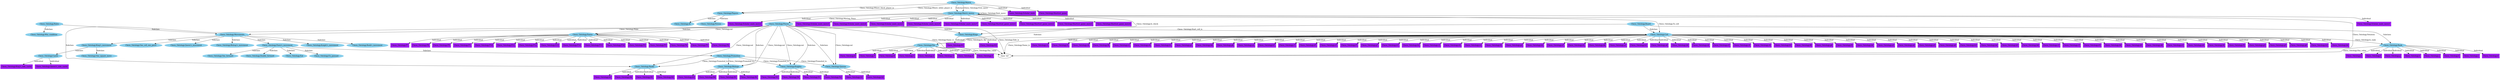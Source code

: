 digraph {
	"Chess_Ontology.Pieces" [color=skyblue shape=ellipse style=filled]
	"Chess_Ontology.Bishops" [color=skyblue shape=ellipse style=filled]
	"Chess_Ontology.Pieces" -> "Chess_Ontology.Bishops" [label=Subclass shape=normal]
	"Chess_Ontology.Board" [color=skyblue shape=ellipse style=filled]
	"Chess_Ontology.File" [color=skyblue shape=ellipse style=filled]
	"Chess_Ontology.Board" -> "Chess_Ontology.File" [label=Subclass shape=normal]
	"Chess_Ontology.Pieces" [color=skyblue shape=ellipse style=filled]
	"Chess_Ontology.Kings" [color=skyblue shape=ellipse style=filled]
	"Chess_Ontology.Pieces" -> "Chess_Ontology.Kings" [label=Subclass shape=normal]
	"Chess_Ontology.Pieces" [color=skyblue shape=ellipse style=filled]
	"Chess_Ontology.Knights" [color=skyblue shape=ellipse style=filled]
	"Chess_Ontology.Pieces" -> "Chess_Ontology.Knights" [label=Subclass shape=normal]
	"Chess_Ontology.Rules" [color=skyblue shape=ellipse style=filled]
	"Chess_Ontology.Movements" [color=skyblue shape=ellipse style=filled]
	"Chess_Ontology.Rules" -> "Chess_Ontology.Movements" [label=Subclass shape=normal]
	"Chess_Ontology.Pieces" [color=skyblue shape=ellipse style=filled]
	"Chess_Ontology.Pawns" [color=skyblue shape=ellipse style=filled]
	"Chess_Ontology.Pieces" -> "Chess_Ontology.Pawns" [label=Subclass shape=normal]
	"Chess_Ontology.Pieces" [color=skyblue shape=ellipse style=filled]
	"Chess_Ontology.Queens" [color=skyblue shape=ellipse style=filled]
	"Chess_Ontology.Pieces" -> "Chess_Ontology.Queens" [label=Subclass shape=normal]
	"Chess_Ontology.Board" [color=skyblue shape=ellipse style=filled]
	"Chess_Ontology.Rank" [color=skyblue shape=ellipse style=filled]
	"Chess_Ontology.Board" -> "Chess_Ontology.Rank" [label=Subclass shape=normal]
	"Chess_Ontology.Pieces" [color=skyblue shape=ellipse style=filled]
	"Chess_Ontology.Rooks" [color=skyblue shape=ellipse style=filled]
	"Chess_Ontology.Pieces" -> "Chess_Ontology.Rooks" [label=Subclass shape=normal]
	"Chess_Ontology.Rules" [color=skyblue shape=ellipse style=filled]
	"Chess_Ontology.Win_condition" [color=skyblue shape=ellipse style=filled]
	"Chess_Ontology.Rules" -> "Chess_Ontology.Win_condition" [label=Subclass shape=normal]
	"Chess_Ontology.Movements" [color=skyblue shape=ellipse style=filled]
	"Chess_Ontology.Bishop's_movement" [color=skyblue shape=ellipse style=filled]
	"Chess_Ontology.Movements" -> "Chess_Ontology.Bishop's_movement" [label=Subclass shape=normal]
	"Chess_Ontology.Movements" [color=skyblue shape=ellipse style=filled]
	"Chess_Ontology.King's_movement" [color=skyblue shape=ellipse style=filled]
	"Chess_Ontology.Movements" -> "Chess_Ontology.King's_movement" [label=Subclass shape=normal]
	"Chess_Ontology.Movements" [color=skyblue shape=ellipse style=filled]
	"Chess_Ontology.Knight's_movement" [color=skyblue shape=ellipse style=filled]
	"Chess_Ontology.Movements" -> "Chess_Ontology.Knight's_movement" [label=Subclass shape=normal]
	"Chess_Ontology.Movements" [color=skyblue shape=ellipse style=filled]
	"Chess_Ontology.Pawn's_movement" [color=skyblue shape=ellipse style=filled]
	"Chess_Ontology.Movements" -> "Chess_Ontology.Pawn's_movement" [label=Subclass shape=normal]
	"Chess_Ontology.Movements" [color=skyblue shape=ellipse style=filled]
	"Chess_Ontology.Rook's_movement" [color=skyblue shape=ellipse style=filled]
	"Chess_Ontology.Movements" -> "Chess_Ontology.Rook's_movement" [label=Subclass shape=normal]
	"Chess_Ontology.Players" [color=skyblue shape=ellipse style=filled]
	"Chess_Ontology.AI" [color=skyblue shape=ellipse style=filled]
	"Chess_Ontology.Players" -> "Chess_Ontology.AI" [label=Subclass shape=normal]
	"Chess_Ontology.King's_movement" [color=skyblue shape=ellipse style=filled]
	"Chess_Ontology.Castle" [color=skyblue shape=ellipse style=filled]
	"Chess_Ontology.King's_movement" -> "Chess_Ontology.Castle" [label=Subclass shape=normal]
	"Chess_Ontology.Board" [color=skyblue shape=ellipse style=filled]
	"Chess_Ontology.Cell" [color=skyblue shape=ellipse style=filled]
	"Chess_Ontology.Board" -> "Chess_Ontology.Cell" [label=Subclass shape=normal]
	"Chess_Ontology.Pawn's_movement" [color=skyblue shape=ellipse style=filled]
	"Chess_Ontology.Double_forward" [color=skyblue shape=ellipse style=filled]
	"Chess_Ontology.Pawn's_movement" -> "Chess_Ontology.Double_forward" [label=Subclass shape=normal]
	"Chess_Ontology.Pawn's_movement" [color=skyblue shape=ellipse style=filled]
	"Chess_Ontology.Eat" [color=skyblue shape=ellipse style=filled]
	"Chess_Ontology.Pawn's_movement" -> "Chess_Ontology.Eat" [label=Subclass shape=normal]
	"Chess_Ontology.Pawn's_movement" [color=skyblue shape=ellipse style=filled]
	"Chess_Ontology.En_passant" [color=skyblue shape=ellipse style=filled]
	"Chess_Ontology.Pawn's_movement" -> "Chess_Ontology.En_passant" [label=Subclass shape=normal]
	"Chess_Ontology.Match" [color=skyblue shape=ellipse style=filled]
	"Chess_Ontology.Match_moves" [color=skyblue shape=ellipse style=filled]
	"Chess_Ontology.Match" -> "Chess_Ontology.Match_moves" [label=Subclass shape=normal]
	"Chess_Ontology.Movements" [color=skyblue shape=ellipse style=filled]
	"Chess_Ontology.One_cell_one_piece" [color=skyblue shape=ellipse style=filled]
	"Chess_Ontology.Movements" -> "Chess_Ontology.One_cell_one_piece" [label=Subclass shape=normal]
	"Chess_Ontology.Pawn's_movement" [color=skyblue shape=ellipse style=filled]
	"Chess_Ontology.One_forward" [color=skyblue shape=ellipse style=filled]
	"Chess_Ontology.Pawn's_movement" -> "Chess_Ontology.One_forward" [label=Subclass shape=normal]
	"Chess_Ontology.King's_movement" [color=skyblue shape=ellipse style=filled]
	"Chess_Ontology.One_square_move" [color=skyblue shape=ellipse style=filled]
	"Chess_Ontology.King's_movement" -> "Chess_Ontology.One_square_move" [label=Subclass shape=normal]
	"Chess_Ontology.Players" [color=skyblue shape=ellipse style=filled]
	"Chess_Ontology.Person" [color=skyblue shape=ellipse style=filled]
	"Chess_Ontology.Players" -> "Chess_Ontology.Person" [label=Subclass shape=normal]
	"Chess_Ontology.Pawn's_movement" [color=skyblue shape=ellipse style=filled]
	"Chess_Ontology.Promotion" [color=skyblue shape=ellipse style=filled]
	"Chess_Ontology.Pawn's_movement" -> "Chess_Ontology.Promotion" [label=Subclass shape=normal]
	"Chess_Ontology.Movements" [color=skyblue shape=ellipse style=filled]
	"Chess_Ontology.Queen's_movement" [color=skyblue shape=ellipse style=filled]
	"Chess_Ontology.Movements" -> "Chess_Ontology.Queen's_movement" [label=Subclass shape=normal]
	"Chess_Ontology.Bishops" [color=skyblue shape=ellipse style=filled]
	"Chess_Ontology.B1" [color=purple shape=box style=filled]
	"Chess_Ontology.Bishops" -> "Chess_Ontology.B1" [label=Individual shape=normal]
	"Chess_Ontology.Cell" [color=skyblue shape=ellipse style=filled]
	"Chess_Ontology.c1" [color=purple shape=box style=filled]
	"Chess_Ontology.Cell" -> "Chess_Ontology.c1" [label=Individual shape=normal]
	"Chess_Ontology.Bishops" [color=skyblue shape=ellipse style=filled]
	"Chess_Ontology.B2" [color=purple shape=box style=filled]
	"Chess_Ontology.Bishops" -> "Chess_Ontology.B2" [label=Individual shape=normal]
	"Chess_Ontology.Cell" [color=skyblue shape=ellipse style=filled]
	"Chess_Ontology.f1" [color=purple shape=box style=filled]
	"Chess_Ontology.Cell" -> "Chess_Ontology.f1" [label=Individual shape=normal]
	"Chess_Ontology.Bishops" [color=skyblue shape=ellipse style=filled]
	"Chess_Ontology.B3" [color=purple shape=box style=filled]
	"Chess_Ontology.Bishops" -> "Chess_Ontology.B3" [label=Individual shape=normal]
	"Chess_Ontology.Cell" [color=skyblue shape=ellipse style=filled]
	"Chess_Ontology.c8" [color=purple shape=box style=filled]
	"Chess_Ontology.Cell" -> "Chess_Ontology.c8" [label=Individual shape=normal]
	"Chess_Ontology.Bishops" [color=skyblue shape=ellipse style=filled]
	"Chess_Ontology.B4" [color=purple shape=box style=filled]
	"Chess_Ontology.Bishops" -> "Chess_Ontology.B4" [label=Individual shape=normal]
	"Chess_Ontology.Cell" [color=skyblue shape=ellipse style=filled]
	"Chess_Ontology.f8" [color=purple shape=box style=filled]
	"Chess_Ontology.Cell" -> "Chess_Ontology.f8" [label=Individual shape=normal]
	"Chess_Ontology.Kings" [color=skyblue shape=ellipse style=filled]
	"Chess_Ontology.K1" [color=purple shape=box style=filled]
	"Chess_Ontology.Kings" -> "Chess_Ontology.K1" [label=Individual shape=normal]
	"Chess_Ontology.Cell" [color=skyblue shape=ellipse style=filled]
	"Chess_Ontology.e1" [color=purple shape=box style=filled]
	"Chess_Ontology.Cell" -> "Chess_Ontology.e1" [label=Individual shape=normal]
	"Chess_Ontology.Kings" [color=skyblue shape=ellipse style=filled]
	"Chess_Ontology.K2" [color=purple shape=box style=filled]
	"Chess_Ontology.Kings" -> "Chess_Ontology.K2" [label=Individual shape=normal]
	"Chess_Ontology.Cell" [color=skyblue shape=ellipse style=filled]
	"Chess_Ontology.e8" [color=purple shape=box style=filled]
	"Chess_Ontology.Cell" -> "Chess_Ontology.e8" [label=Individual shape=normal]
	"Chess_Ontology.Knights" [color=skyblue shape=ellipse style=filled]
	"Chess_Ontology.N1" [color=purple shape=box style=filled]
	"Chess_Ontology.Knights" -> "Chess_Ontology.N1" [label=Individual shape=normal]
	"Chess_Ontology.Cell" [color=skyblue shape=ellipse style=filled]
	"Chess_Ontology.b1" [color=purple shape=box style=filled]
	"Chess_Ontology.Cell" -> "Chess_Ontology.b1" [label=Individual shape=normal]
	"Chess_Ontology.Knights" [color=skyblue shape=ellipse style=filled]
	"Chess_Ontology.N2" [color=purple shape=box style=filled]
	"Chess_Ontology.Knights" -> "Chess_Ontology.N2" [label=Individual shape=normal]
	"Chess_Ontology.Cell" [color=skyblue shape=ellipse style=filled]
	"Chess_Ontology.g1" [color=purple shape=box style=filled]
	"Chess_Ontology.Cell" -> "Chess_Ontology.g1" [label=Individual shape=normal]
	"Chess_Ontology.Knights" [color=skyblue shape=ellipse style=filled]
	"Chess_Ontology.N3" [color=purple shape=box style=filled]
	"Chess_Ontology.Knights" -> "Chess_Ontology.N3" [label=Individual shape=normal]
	"Chess_Ontology.Cell" [color=skyblue shape=ellipse style=filled]
	"Chess_Ontology.b8" [color=purple shape=box style=filled]
	"Chess_Ontology.Cell" -> "Chess_Ontology.b8" [label=Individual shape=normal]
	"Chess_Ontology.Knights" [color=skyblue shape=ellipse style=filled]
	"Chess_Ontology.N4" [color=purple shape=box style=filled]
	"Chess_Ontology.Knights" -> "Chess_Ontology.N4" [label=Individual shape=normal]
	"Chess_Ontology.Cell" [color=skyblue shape=ellipse style=filled]
	"Chess_Ontology.g8" [color=purple shape=box style=filled]
	"Chess_Ontology.Cell" -> "Chess_Ontology.g8" [label=Individual shape=normal]
	"Chess_Ontology.Pawns" [color=skyblue shape=ellipse style=filled]
	"Chess_Ontology.P1" [color=purple shape=box style=filled]
	"Chess_Ontology.Pawns" -> "Chess_Ontology.P1" [label=Individual shape=normal]
	"Chess_Ontology.Cell" [color=skyblue shape=ellipse style=filled]
	"Chess_Ontology.a2" [color=purple shape=box style=filled]
	"Chess_Ontology.Cell" -> "Chess_Ontology.a2" [label=Individual shape=normal]
	"Chess_Ontology.Pawns" [color=skyblue shape=ellipse style=filled]
	"Chess_Ontology.P10" [color=purple shape=box style=filled]
	"Chess_Ontology.Pawns" -> "Chess_Ontology.P10" [label=Individual shape=normal]
	"Chess_Ontology.Cell" [color=skyblue shape=ellipse style=filled]
	"Chess_Ontology.b7" [color=purple shape=box style=filled]
	"Chess_Ontology.Cell" -> "Chess_Ontology.b7" [label=Individual shape=normal]
	"Chess_Ontology.Pawns" [color=skyblue shape=ellipse style=filled]
	"Chess_Ontology.P11" [color=purple shape=box style=filled]
	"Chess_Ontology.Pawns" -> "Chess_Ontology.P11" [label=Individual shape=normal]
	"Chess_Ontology.Cell" [color=skyblue shape=ellipse style=filled]
	"Chess_Ontology.c7" [color=purple shape=box style=filled]
	"Chess_Ontology.Cell" -> "Chess_Ontology.c7" [label=Individual shape=normal]
	"Chess_Ontology.Pawns" [color=skyblue shape=ellipse style=filled]
	"Chess_Ontology.P12" [color=purple shape=box style=filled]
	"Chess_Ontology.Pawns" -> "Chess_Ontology.P12" [label=Individual shape=normal]
	"Chess_Ontology.Cell" [color=skyblue shape=ellipse style=filled]
	"Chess_Ontology.d7" [color=purple shape=box style=filled]
	"Chess_Ontology.Cell" -> "Chess_Ontology.d7" [label=Individual shape=normal]
	"Chess_Ontology.Pawns" [color=skyblue shape=ellipse style=filled]
	"Chess_Ontology.P13" [color=purple shape=box style=filled]
	"Chess_Ontology.Pawns" -> "Chess_Ontology.P13" [label=Individual shape=normal]
	"Chess_Ontology.Cell" [color=skyblue shape=ellipse style=filled]
	"Chess_Ontology.e7" [color=purple shape=box style=filled]
	"Chess_Ontology.Cell" -> "Chess_Ontology.e7" [label=Individual shape=normal]
	"Chess_Ontology.Pawns" [color=skyblue shape=ellipse style=filled]
	"Chess_Ontology.P14" [color=purple shape=box style=filled]
	"Chess_Ontology.Pawns" -> "Chess_Ontology.P14" [label=Individual shape=normal]
	"Chess_Ontology.Cell" [color=skyblue shape=ellipse style=filled]
	"Chess_Ontology.f7" [color=purple shape=box style=filled]
	"Chess_Ontology.Cell" -> "Chess_Ontology.f7" [label=Individual shape=normal]
	"Chess_Ontology.Pawns" [color=skyblue shape=ellipse style=filled]
	"Chess_Ontology.P15" [color=purple shape=box style=filled]
	"Chess_Ontology.Pawns" -> "Chess_Ontology.P15" [label=Individual shape=normal]
	"Chess_Ontology.Cell" [color=skyblue shape=ellipse style=filled]
	"Chess_Ontology.g7" [color=purple shape=box style=filled]
	"Chess_Ontology.Cell" -> "Chess_Ontology.g7" [label=Individual shape=normal]
	"Chess_Ontology.Pawns" [color=skyblue shape=ellipse style=filled]
	"Chess_Ontology.P16" [color=purple shape=box style=filled]
	"Chess_Ontology.Pawns" -> "Chess_Ontology.P16" [label=Individual shape=normal]
	"Chess_Ontology.Cell" [color=skyblue shape=ellipse style=filled]
	"Chess_Ontology.h7" [color=purple shape=box style=filled]
	"Chess_Ontology.Cell" -> "Chess_Ontology.h7" [label=Individual shape=normal]
	"Chess_Ontology.Pawns" [color=skyblue shape=ellipse style=filled]
	"Chess_Ontology.P2" [color=purple shape=box style=filled]
	"Chess_Ontology.Pawns" -> "Chess_Ontology.P2" [label=Individual shape=normal]
	"Chess_Ontology.Cell" [color=skyblue shape=ellipse style=filled]
	"Chess_Ontology.b2" [color=purple shape=box style=filled]
	"Chess_Ontology.Cell" -> "Chess_Ontology.b2" [label=Individual shape=normal]
	"Chess_Ontology.Pawns" [color=skyblue shape=ellipse style=filled]
	"Chess_Ontology.P3" [color=purple shape=box style=filled]
	"Chess_Ontology.Pawns" -> "Chess_Ontology.P3" [label=Individual shape=normal]
	"Chess_Ontology.Cell" [color=skyblue shape=ellipse style=filled]
	"Chess_Ontology.c2" [color=purple shape=box style=filled]
	"Chess_Ontology.Cell" -> "Chess_Ontology.c2" [label=Individual shape=normal]
	"Chess_Ontology.Pawns" [color=skyblue shape=ellipse style=filled]
	"Chess_Ontology.P4" [color=purple shape=box style=filled]
	"Chess_Ontology.Pawns" -> "Chess_Ontology.P4" [label=Individual shape=normal]
	"Chess_Ontology.Cell" [color=skyblue shape=ellipse style=filled]
	"Chess_Ontology.d2" [color=purple shape=box style=filled]
	"Chess_Ontology.Cell" -> "Chess_Ontology.d2" [label=Individual shape=normal]
	"Chess_Ontology.Pawns" [color=skyblue shape=ellipse style=filled]
	"Chess_Ontology.P5" [color=purple shape=box style=filled]
	"Chess_Ontology.Pawns" -> "Chess_Ontology.P5" [label=Individual shape=normal]
	"Chess_Ontology.Cell" [color=skyblue shape=ellipse style=filled]
	"Chess_Ontology.e2" [color=purple shape=box style=filled]
	"Chess_Ontology.Cell" -> "Chess_Ontology.e2" [label=Individual shape=normal]
	"Chess_Ontology.Pawns" [color=skyblue shape=ellipse style=filled]
	"Chess_Ontology.P6" [color=purple shape=box style=filled]
	"Chess_Ontology.Pawns" -> "Chess_Ontology.P6" [label=Individual shape=normal]
	"Chess_Ontology.Cell" [color=skyblue shape=ellipse style=filled]
	"Chess_Ontology.f2" [color=purple shape=box style=filled]
	"Chess_Ontology.Cell" -> "Chess_Ontology.f2" [label=Individual shape=normal]
	"Chess_Ontology.Pawns" [color=skyblue shape=ellipse style=filled]
	"Chess_Ontology.P7" [color=purple shape=box style=filled]
	"Chess_Ontology.Pawns" -> "Chess_Ontology.P7" [label=Individual shape=normal]
	"Chess_Ontology.Cell" [color=skyblue shape=ellipse style=filled]
	"Chess_Ontology.g2" [color=purple shape=box style=filled]
	"Chess_Ontology.Cell" -> "Chess_Ontology.g2" [label=Individual shape=normal]
	"Chess_Ontology.Pawns" [color=skyblue shape=ellipse style=filled]
	"Chess_Ontology.P8" [color=purple shape=box style=filled]
	"Chess_Ontology.Pawns" -> "Chess_Ontology.P8" [label=Individual shape=normal]
	"Chess_Ontology.Cell" [color=skyblue shape=ellipse style=filled]
	"Chess_Ontology.h2" [color=purple shape=box style=filled]
	"Chess_Ontology.Cell" -> "Chess_Ontology.h2" [label=Individual shape=normal]
	"Chess_Ontology.Pawns" [color=skyblue shape=ellipse style=filled]
	"Chess_Ontology.P9" [color=purple shape=box style=filled]
	"Chess_Ontology.Pawns" -> "Chess_Ontology.P9" [label=Individual shape=normal]
	"Chess_Ontology.Cell" [color=skyblue shape=ellipse style=filled]
	"Chess_Ontology.a7" [color=purple shape=box style=filled]
	"Chess_Ontology.Cell" -> "Chess_Ontology.a7" [label=Individual shape=normal]
	"Chess_Ontology.Queens" [color=skyblue shape=ellipse style=filled]
	"Chess_Ontology.Q1" [color=purple shape=box style=filled]
	"Chess_Ontology.Queens" -> "Chess_Ontology.Q1" [label=Individual shape=normal]
	"Chess_Ontology.Cell" [color=skyblue shape=ellipse style=filled]
	"Chess_Ontology.d1" [color=purple shape=box style=filled]
	"Chess_Ontology.Cell" -> "Chess_Ontology.d1" [label=Individual shape=normal]
	"Chess_Ontology.Queens" [color=skyblue shape=ellipse style=filled]
	"Chess_Ontology.Q2" [color=purple shape=box style=filled]
	"Chess_Ontology.Queens" -> "Chess_Ontology.Q2" [label=Individual shape=normal]
	"Chess_Ontology.Cell" [color=skyblue shape=ellipse style=filled]
	"Chess_Ontology.d8" [color=purple shape=box style=filled]
	"Chess_Ontology.Cell" -> "Chess_Ontology.d8" [label=Individual shape=normal]
	"Chess_Ontology.Rooks" [color=skyblue shape=ellipse style=filled]
	"Chess_Ontology.R1" [color=purple shape=box style=filled]
	"Chess_Ontology.Rooks" -> "Chess_Ontology.R1" [label=Individual shape=normal]
	"Chess_Ontology.Cell" [color=skyblue shape=ellipse style=filled]
	"Chess_Ontology.a1" [color=purple shape=box style=filled]
	"Chess_Ontology.Cell" -> "Chess_Ontology.a1" [label=Individual shape=normal]
	"Chess_Ontology.Rooks" [color=skyblue shape=ellipse style=filled]
	"Chess_Ontology.R2" [color=purple shape=box style=filled]
	"Chess_Ontology.Rooks" -> "Chess_Ontology.R2" [label=Individual shape=normal]
	"Chess_Ontology.Cell" [color=skyblue shape=ellipse style=filled]
	"Chess_Ontology.h1" [color=purple shape=box style=filled]
	"Chess_Ontology.Cell" -> "Chess_Ontology.h1" [label=Individual shape=normal]
	"Chess_Ontology.Rooks" [color=skyblue shape=ellipse style=filled]
	"Chess_Ontology.R3" [color=purple shape=box style=filled]
	"Chess_Ontology.Rooks" -> "Chess_Ontology.R3" [label=Individual shape=normal]
	"Chess_Ontology.Cell" [color=skyblue shape=ellipse style=filled]
	"Chess_Ontology.a8" [color=purple shape=box style=filled]
	"Chess_Ontology.Cell" -> "Chess_Ontology.a8" [label=Individual shape=normal]
	"Chess_Ontology.Rooks" [color=skyblue shape=ellipse style=filled]
	"Chess_Ontology.R4" [color=purple shape=box style=filled]
	"Chess_Ontology.Rooks" -> "Chess_Ontology.R4" [label=Individual shape=normal]
	"Chess_Ontology.Cell" [color=skyblue shape=ellipse style=filled]
	"Chess_Ontology.h8" [color=purple shape=box style=filled]
	"Chess_Ontology.Cell" -> "Chess_Ontology.h8" [label=Individual shape=normal]
	"Chess_Ontology.Match" [color=skyblue shape=ellipse style=filled]
	"Chess_Ontology.Scholar_mate" [color=purple shape=box style=filled]
	"Chess_Ontology.Match" -> "Chess_Ontology.Scholar_mate" [label=Individual shape=normal]
	"Chess_Ontology.Match_moves" [color=skyblue shape=ellipse style=filled]
	"Chess_Ontology.Scholar_mate_move1" [color=purple shape=box style=filled]
	"Chess_Ontology.Match_moves" -> "Chess_Ontology.Scholar_mate_move1" [label=Individual shape=normal]
	"Chess_Ontology.Match_moves" [color=skyblue shape=ellipse style=filled]
	"Chess_Ontology.Scholar_mate_move2" [color=purple shape=box style=filled]
	"Chess_Ontology.Match_moves" -> "Chess_Ontology.Scholar_mate_move2" [label=Individual shape=normal]
	"Chess_Ontology.Cell" [color=skyblue shape=ellipse style=filled]
	"Chess_Ontology.e4" [color=purple shape=box style=filled]
	"Chess_Ontology.Cell" -> "Chess_Ontology.e4" [label=Individual shape=normal]
	"Chess_Ontology.Match_moves" [color=skyblue shape=ellipse style=filled]
	"Chess_Ontology.Scholar_mate_move3" [color=purple shape=box style=filled]
	"Chess_Ontology.Match_moves" -> "Chess_Ontology.Scholar_mate_move3" [label=Individual shape=normal]
	"Chess_Ontology.Cell" [color=skyblue shape=ellipse style=filled]
	"Chess_Ontology.e5" [color=purple shape=box style=filled]
	"Chess_Ontology.Cell" -> "Chess_Ontology.e5" [label=Individual shape=normal]
	"Chess_Ontology.Match_moves" [color=skyblue shape=ellipse style=filled]
	"Chess_Ontology.Scholar_mate_move4" [color=purple shape=box style=filled]
	"Chess_Ontology.Match_moves" -> "Chess_Ontology.Scholar_mate_move4" [label=Individual shape=normal]
	"Chess_Ontology.Cell" [color=skyblue shape=ellipse style=filled]
	"Chess_Ontology.c4" [color=purple shape=box style=filled]
	"Chess_Ontology.Cell" -> "Chess_Ontology.c4" [label=Individual shape=normal]
	"Chess_Ontology.Match_moves" [color=skyblue shape=ellipse style=filled]
	"Chess_Ontology.Scholar_mate_move5" [color=purple shape=box style=filled]
	"Chess_Ontology.Match_moves" -> "Chess_Ontology.Scholar_mate_move5" [label=Individual shape=normal]
	"Chess_Ontology.Cell" [color=skyblue shape=ellipse style=filled]
	"Chess_Ontology.c6" [color=purple shape=box style=filled]
	"Chess_Ontology.Cell" -> "Chess_Ontology.c6" [label=Individual shape=normal]
	"Chess_Ontology.Match_moves" [color=skyblue shape=ellipse style=filled]
	"Chess_Ontology.Scholar_mate_move6" [color=purple shape=box style=filled]
	"Chess_Ontology.Match_moves" -> "Chess_Ontology.Scholar_mate_move6" [label=Individual shape=normal]
	"Chess_Ontology.Cell" [color=skyblue shape=ellipse style=filled]
	"Chess_Ontology.h5" [color=purple shape=box style=filled]
	"Chess_Ontology.Cell" -> "Chess_Ontology.h5" [label=Individual shape=normal]
	"Chess_Ontology.Match_moves" [color=skyblue shape=ellipse style=filled]
	"Chess_Ontology.Scholar_mate_move7" [color=purple shape=box style=filled]
	"Chess_Ontology.Match_moves" -> "Chess_Ontology.Scholar_mate_move7" [label=Individual shape=normal]
	"Chess_Ontology.Cell" [color=skyblue shape=ellipse style=filled]
	"Chess_Ontology.f6" [color=purple shape=box style=filled]
	"Chess_Ontology.Cell" -> "Chess_Ontology.f6" [label=Individual shape=normal]
	"Chess_Ontology.Match" [color=skyblue shape=ellipse style=filled]
	"Chess_Ontology.Shortest_game" [color=purple shape=box style=filled]
	"Chess_Ontology.Match" -> "Chess_Ontology.Shortest_game" [label=Individual shape=normal]
	"Chess_Ontology.Match_moves" [color=skyblue shape=ellipse style=filled]
	"Chess_Ontology.Shortest_game_move1" [color=purple shape=box style=filled]
	"Chess_Ontology.Match_moves" -> "Chess_Ontology.Shortest_game_move1" [label=Individual shape=normal]
	"Chess_Ontology.Match_moves" [color=skyblue shape=ellipse style=filled]
	"Chess_Ontology.Shortest_game_move2" [color=purple shape=box style=filled]
	"Chess_Ontology.Match_moves" -> "Chess_Ontology.Shortest_game_move2" [label=Individual shape=normal]
	"Chess_Ontology.Cell" [color=skyblue shape=ellipse style=filled]
	"Chess_Ontology.g4" [color=purple shape=box style=filled]
	"Chess_Ontology.Cell" -> "Chess_Ontology.g4" [label=Individual shape=normal]
	"Chess_Ontology.Match_moves" [color=skyblue shape=ellipse style=filled]
	"Chess_Ontology.Shortest_game_move3" [color=purple shape=box style=filled]
	"Chess_Ontology.Match_moves" -> "Chess_Ontology.Shortest_game_move3" [label=Individual shape=normal]
	"Chess_Ontology.Match_moves" [color=skyblue shape=ellipse style=filled]
	"Chess_Ontology.Shortest_game_move4" [color=purple shape=box style=filled]
	"Chess_Ontology.Match_moves" -> "Chess_Ontology.Shortest_game_move4" [label=Individual shape=normal]
	"Chess_Ontology.Cell" [color=skyblue shape=ellipse style=filled]
	"Chess_Ontology.f3" [color=purple shape=box style=filled]
	"Chess_Ontology.Cell" -> "Chess_Ontology.f3" [label=Individual shape=normal]
	"Chess_Ontology.Cell" [color=skyblue shape=ellipse style=filled]
	"Chess_Ontology.h4" [color=purple shape=box style=filled]
	"Chess_Ontology.Cell" -> "Chess_Ontology.h4" [label=Individual shape=normal]
	"Chess_Ontology.Rank" [color=skyblue shape=ellipse style=filled]
	"Chess_Ontology.a" [color=purple shape=box style=filled]
	"Chess_Ontology.Rank" -> "Chess_Ontology.a" [label=Individual shape=normal]
	"Chess_Ontology.File" [color=skyblue shape=ellipse style=filled]
	"Chess_Ontology.1" [color=purple shape=box style=filled]
	"Chess_Ontology.File" -> "Chess_Ontology.1" [label=Individual shape=normal]
	"Chess_Ontology.File" [color=skyblue shape=ellipse style=filled]
	"Chess_Ontology.2" [color=purple shape=box style=filled]
	"Chess_Ontology.File" -> "Chess_Ontology.2" [label=Individual shape=normal]
	"Chess_Ontology.Cell" [color=skyblue shape=ellipse style=filled]
	"Chess_Ontology.a3" [color=purple shape=box style=filled]
	"Chess_Ontology.Cell" -> "Chess_Ontology.a3" [label=Individual shape=normal]
	"Chess_Ontology.File" [color=skyblue shape=ellipse style=filled]
	"Chess_Ontology.3" [color=purple shape=box style=filled]
	"Chess_Ontology.File" -> "Chess_Ontology.3" [label=Individual shape=normal]
	"Chess_Ontology.Cell" [color=skyblue shape=ellipse style=filled]
	"Chess_Ontology.a4" [color=purple shape=box style=filled]
	"Chess_Ontology.Cell" -> "Chess_Ontology.a4" [label=Individual shape=normal]
	"Chess_Ontology.File" [color=skyblue shape=ellipse style=filled]
	"Chess_Ontology.4" [color=purple shape=box style=filled]
	"Chess_Ontology.File" -> "Chess_Ontology.4" [label=Individual shape=normal]
	"Chess_Ontology.Cell" [color=skyblue shape=ellipse style=filled]
	"Chess_Ontology.a5" [color=purple shape=box style=filled]
	"Chess_Ontology.Cell" -> "Chess_Ontology.a5" [label=Individual shape=normal]
	"Chess_Ontology.File" [color=skyblue shape=ellipse style=filled]
	"Chess_Ontology.5" [color=purple shape=box style=filled]
	"Chess_Ontology.File" -> "Chess_Ontology.5" [label=Individual shape=normal]
	"Chess_Ontology.Cell" [color=skyblue shape=ellipse style=filled]
	"Chess_Ontology.a6" [color=purple shape=box style=filled]
	"Chess_Ontology.Cell" -> "Chess_Ontology.a6" [label=Individual shape=normal]
	"Chess_Ontology.File" [color=skyblue shape=ellipse style=filled]
	"Chess_Ontology.6" [color=purple shape=box style=filled]
	"Chess_Ontology.File" -> "Chess_Ontology.6" [label=Individual shape=normal]
	"Chess_Ontology.File" [color=skyblue shape=ellipse style=filled]
	"Chess_Ontology.7" [color=purple shape=box style=filled]
	"Chess_Ontology.File" -> "Chess_Ontology.7" [label=Individual shape=normal]
	"Chess_Ontology.File" [color=skyblue shape=ellipse style=filled]
	"Chess_Ontology.8" [color=purple shape=box style=filled]
	"Chess_Ontology.File" -> "Chess_Ontology.8" [label=Individual shape=normal]
	"Chess_Ontology.Rank" [color=skyblue shape=ellipse style=filled]
	"Chess_Ontology.b" [color=purple shape=box style=filled]
	"Chess_Ontology.Rank" -> "Chess_Ontology.b" [label=Individual shape=normal]
	"Chess_Ontology.Cell" [color=skyblue shape=ellipse style=filled]
	"Chess_Ontology.b3" [color=purple shape=box style=filled]
	"Chess_Ontology.Cell" -> "Chess_Ontology.b3" [label=Individual shape=normal]
	"Chess_Ontology.Cell" [color=skyblue shape=ellipse style=filled]
	"Chess_Ontology.b4" [color=purple shape=box style=filled]
	"Chess_Ontology.Cell" -> "Chess_Ontology.b4" [label=Individual shape=normal]
	"Chess_Ontology.Cell" [color=skyblue shape=ellipse style=filled]
	"Chess_Ontology.b5" [color=purple shape=box style=filled]
	"Chess_Ontology.Cell" -> "Chess_Ontology.b5" [label=Individual shape=normal]
	"Chess_Ontology.Cell" [color=skyblue shape=ellipse style=filled]
	"Chess_Ontology.b6" [color=purple shape=box style=filled]
	"Chess_Ontology.Cell" -> "Chess_Ontology.b6" [label=Individual shape=normal]
	"Chess_Ontology.Rank" [color=skyblue shape=ellipse style=filled]
	"Chess_Ontology.c" [color=purple shape=box style=filled]
	"Chess_Ontology.Rank" -> "Chess_Ontology.c" [label=Individual shape=normal]
	"Chess_Ontology.Cell" [color=skyblue shape=ellipse style=filled]
	"Chess_Ontology.c3" [color=purple shape=box style=filled]
	"Chess_Ontology.Cell" -> "Chess_Ontology.c3" [label=Individual shape=normal]
	"Chess_Ontology.Cell" [color=skyblue shape=ellipse style=filled]
	"Chess_Ontology.c5" [color=purple shape=box style=filled]
	"Chess_Ontology.Cell" -> "Chess_Ontology.c5" [label=Individual shape=normal]
	"Chess_Ontology.Rank" [color=skyblue shape=ellipse style=filled]
	"Chess_Ontology.d" [color=purple shape=box style=filled]
	"Chess_Ontology.Rank" -> "Chess_Ontology.d" [label=Individual shape=normal]
	"Chess_Ontology.Cell" [color=skyblue shape=ellipse style=filled]
	"Chess_Ontology.d3" [color=purple shape=box style=filled]
	"Chess_Ontology.Cell" -> "Chess_Ontology.d3" [label=Individual shape=normal]
	"Chess_Ontology.Cell" [color=skyblue shape=ellipse style=filled]
	"Chess_Ontology.d4" [color=purple shape=box style=filled]
	"Chess_Ontology.Cell" -> "Chess_Ontology.d4" [label=Individual shape=normal]
	"Chess_Ontology.Cell" [color=skyblue shape=ellipse style=filled]
	"Chess_Ontology.d5" [color=purple shape=box style=filled]
	"Chess_Ontology.Cell" -> "Chess_Ontology.d5" [label=Individual shape=normal]
	"Chess_Ontology.Cell" [color=skyblue shape=ellipse style=filled]
	"Chess_Ontology.d6" [color=purple shape=box style=filled]
	"Chess_Ontology.Cell" -> "Chess_Ontology.d6" [label=Individual shape=normal]
	"Chess_Ontology.Rank" [color=skyblue shape=ellipse style=filled]
	"Chess_Ontology.e" [color=purple shape=box style=filled]
	"Chess_Ontology.Rank" -> "Chess_Ontology.e" [label=Individual shape=normal]
	"Chess_Ontology.Cell" [color=skyblue shape=ellipse style=filled]
	"Chess_Ontology.e3" [color=purple shape=box style=filled]
	"Chess_Ontology.Cell" -> "Chess_Ontology.e3" [label=Individual shape=normal]
	"Chess_Ontology.Cell" [color=skyblue shape=ellipse style=filled]
	"Chess_Ontology.e6" [color=purple shape=box style=filled]
	"Chess_Ontology.Cell" -> "Chess_Ontology.e6" [label=Individual shape=normal]
	"Chess_Ontology.Rank" [color=skyblue shape=ellipse style=filled]
	"Chess_Ontology.f" [color=purple shape=box style=filled]
	"Chess_Ontology.Rank" -> "Chess_Ontology.f" [label=Individual shape=normal]
	"Chess_Ontology.Cell" [color=skyblue shape=ellipse style=filled]
	"Chess_Ontology.f4" [color=purple shape=box style=filled]
	"Chess_Ontology.Cell" -> "Chess_Ontology.f4" [label=Individual shape=normal]
	"Chess_Ontology.Cell" [color=skyblue shape=ellipse style=filled]
	"Chess_Ontology.f5" [color=purple shape=box style=filled]
	"Chess_Ontology.Cell" -> "Chess_Ontology.f5" [label=Individual shape=normal]
	"Chess_Ontology.Rank" [color=skyblue shape=ellipse style=filled]
	"Chess_Ontology.g" [color=purple shape=box style=filled]
	"Chess_Ontology.Rank" -> "Chess_Ontology.g" [label=Individual shape=normal]
	"Chess_Ontology.Cell" [color=skyblue shape=ellipse style=filled]
	"Chess_Ontology.g3" [color=purple shape=box style=filled]
	"Chess_Ontology.Cell" -> "Chess_Ontology.g3" [label=Individual shape=normal]
	"Chess_Ontology.Cell" [color=skyblue shape=ellipse style=filled]
	"Chess_Ontology.g5" [color=purple shape=box style=filled]
	"Chess_Ontology.Cell" -> "Chess_Ontology.g5" [label=Individual shape=normal]
	"Chess_Ontology.Cell" [color=skyblue shape=ellipse style=filled]
	"Chess_Ontology.g6" [color=purple shape=box style=filled]
	"Chess_Ontology.Cell" -> "Chess_Ontology.g6" [label=Individual shape=normal]
	"Chess_Ontology.Rank" [color=skyblue shape=ellipse style=filled]
	"Chess_Ontology.h" [color=purple shape=box style=filled]
	"Chess_Ontology.Rank" -> "Chess_Ontology.h" [label=Individual shape=normal]
	"Chess_Ontology.Cell" [color=skyblue shape=ellipse style=filled]
	"Chess_Ontology.h3" [color=purple shape=box style=filled]
	"Chess_Ontology.Cell" -> "Chess_Ontology.h3" [label=Individual shape=normal]
	"Chess_Ontology.Cell" [color=skyblue shape=ellipse style=filled]
	"Chess_Ontology.h6" [color=purple shape=box style=filled]
	"Chess_Ontology.Cell" -> "Chess_Ontology.h6" [label=Individual shape=normal]
	"Chess_Ontology.Castle" [color=skyblue shape=ellipse style=filled]
	"Chess_Ontology.King's_side_castle" [color=purple shape=box style=filled]
	"Chess_Ontology.Castle" -> "Chess_Ontology.King's_side_castle" [label=Individual shape=normal]
	"Chess_Ontology.Castle" [color=skyblue shape=ellipse style=filled]
	"Chess_Ontology.Queen's_side_castle" [color=purple shape=box style=filled]
	"Chess_Ontology.Castle" -> "Chess_Ontology.Queen's_side_castle" [label=Individual shape=normal]
	"Chess_Ontology.Pieces" -> "Chess_Ontology.Movements" [label="Chess_Ontology.Make" shape=normal]
	"Chess_Ontology.Match" -> "Chess_Ontology.Match_moves" [label="Chess_Ontology.First_move" shape=normal]
	"Chess_Ontology.Match_moves" -> "Chess_Ontology.Kings" [label="Chess_Ontology.Is_check" shape=normal]
	"Chess_Ontology.Cell" -> "Chess_Ontology.File" [label="Chess_Ontology.Is_file" shape=normal]
	"Chess_Ontology.Cell" -> "Chess_Ontology.Rank" [label="Chess_Ontology.Is_rank" shape=normal]
	"Chess_Ontology.Match_moves" -> "Chess_Ontology.Pieces" [label="Chess_Ontology.Moving_Piece" shape=normal]
	"Chess_Ontology.Match_moves" -> "Chess_Ontology.Match_moves" [label="Chess_Ontology.Next_move" shape=normal]
	"Chess_Ontology.Promotion" -> "Chess_Ontology.Bishops" [label="Chess_Ontology.Promoted_to" shape=normal]
	"Chess_Ontology.Promotion" -> "Chess_Ontology.Knights" [label="Chess_Ontology.Promoted_to" shape=normal]
	"Chess_Ontology.Promotion" -> "Chess_Ontology.Queens" [label="Chess_Ontology.Promoted_to" shape=normal]
	"Chess_Ontology.Promotion" -> "Chess_Ontology.Rooks" [label="Chess_Ontology.Promoted_to" shape=normal]
	"Chess_Ontology.Pieces" -> "Chess_Ontology.Cell" [label="Chess_Ontology.Start_cell_is" shape=normal]
	"Chess_Ontology.Match_moves" -> "Chess_Ontology.Cell" [label="Chess_Ontology.To_cell" shape=normal]
	"Chess_Ontology.Match" -> "Chess_Ontology.Players" [label="Chess_Ontology.Where_black_player_is" shape=normal]
	"Chess_Ontology.Match" -> "Chess_Ontology.Players" [label="Chess_Ontology.Where_white_player_is" shape=normal]
	"Chess_Ontology.Pieces" -> "Chess_Ontology.Bishops" [label="Chess_Ontology.eat" shape=normal]
	"Chess_Ontology.Pieces" -> "Chess_Ontology.Knights" [label="Chess_Ontology.eat" shape=normal]
	"Chess_Ontology.Pieces" -> "Chess_Ontology.Pawns" [label="Chess_Ontology.eat" shape=normal]
	"Chess_Ontology.Pieces" -> "Chess_Ontology.Queens" [label="Chess_Ontology.eat" shape=normal]
	"Chess_Ontology.Pieces" -> "Chess_Ontology.Rooks" [label="Chess_Ontology.eat" shape=normal]
	"Chess_Ontology.File" -> <class 'str'> [label="Chess_Ontology.Has_value" shape=normal]
	"Chess_Ontology.Rank" -> <class 'str'> [label="Chess_Ontology.Has_value" shape=normal]
	"Chess_Ontology.Pieces" -> <class 'str'> [label="Chess_Ontology.Name_is" shape=normal]
	"Chess_Ontology.Cell" -> <class 'str'> [label="Chess_Ontology.Name_is" shape=normal]
	"Chess_Ontology.Match_moves" -> <class 'str'> [label="Chess_Ontology.Notation" shape=normal]
	"Chess_Ontology.Pieces" -> <class 'str'> [label="Chess_Ontology.Side_is" shape=normal]
}
